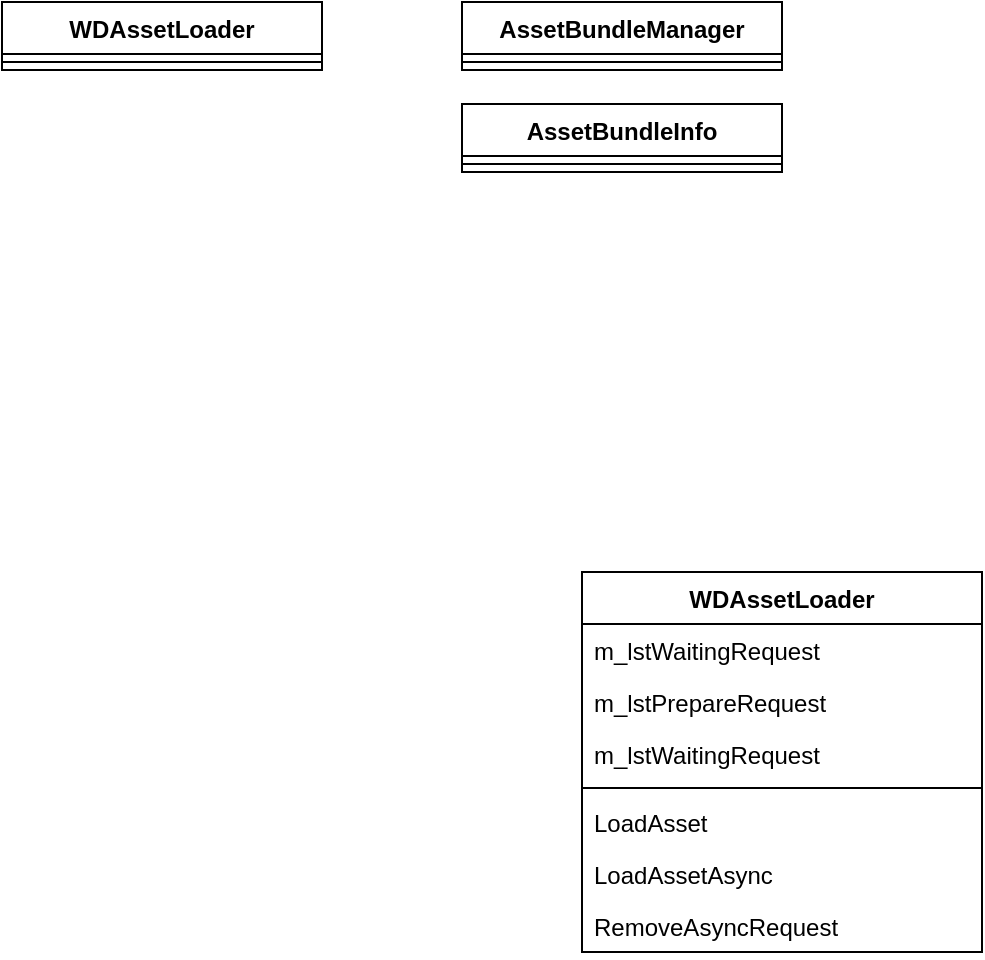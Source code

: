 <mxfile version="10.8.0" type="github"><diagram name="Page-1" id="efa7a0a1-bf9b-a30e-e6df-94a7791c09e9"><mxGraphModel dx="1394" dy="844" grid="1" gridSize="10" guides="1" tooltips="1" connect="1" arrows="1" fold="1" page="1" pageScale="1" pageWidth="826" pageHeight="1169" background="#ffffff" math="0" shadow="0"><root><mxCell id="0"/><mxCell id="1" parent="0"/><mxCell id="Nh2CF1TGZyTKXFZ-EXgu-115" value="WDAssetLoader" style="swimlane;fontStyle=1;align=center;verticalAlign=top;childLayout=stackLayout;horizontal=1;startSize=26;horizontalStack=0;resizeParent=1;resizeParentMax=0;resizeLast=0;collapsible=1;marginBottom=0;" vertex="1" parent="1"><mxGeometry x="490" y="520" width="200" height="190" as="geometry"/></mxCell><mxCell id="Nh2CF1TGZyTKXFZ-EXgu-116" value="m_lstWaitingRequest" style="text;strokeColor=none;fillColor=none;align=left;verticalAlign=top;spacingLeft=4;spacingRight=4;overflow=hidden;rotatable=0;points=[[0,0.5],[1,0.5]];portConstraint=eastwest;" vertex="1" parent="Nh2CF1TGZyTKXFZ-EXgu-115"><mxGeometry y="26" width="200" height="26" as="geometry"/></mxCell><mxCell id="Nh2CF1TGZyTKXFZ-EXgu-125" value="m_lstPrepareRequest" style="text;strokeColor=none;fillColor=none;align=left;verticalAlign=top;spacingLeft=4;spacingRight=4;overflow=hidden;rotatable=0;points=[[0,0.5],[1,0.5]];portConstraint=eastwest;" vertex="1" parent="Nh2CF1TGZyTKXFZ-EXgu-115"><mxGeometry y="52" width="200" height="26" as="geometry"/></mxCell><mxCell id="Nh2CF1TGZyTKXFZ-EXgu-129" value="m_lstWaitingRequest" style="text;strokeColor=none;fillColor=none;align=left;verticalAlign=top;spacingLeft=4;spacingRight=4;overflow=hidden;rotatable=0;points=[[0,0.5],[1,0.5]];portConstraint=eastwest;" vertex="1" parent="Nh2CF1TGZyTKXFZ-EXgu-115"><mxGeometry y="78" width="200" height="26" as="geometry"/></mxCell><mxCell id="Nh2CF1TGZyTKXFZ-EXgu-117" value="" style="line;strokeWidth=1;fillColor=none;align=left;verticalAlign=middle;spacingTop=-1;spacingLeft=3;spacingRight=3;rotatable=0;labelPosition=right;points=[];portConstraint=eastwest;" vertex="1" parent="Nh2CF1TGZyTKXFZ-EXgu-115"><mxGeometry y="104" width="200" height="8" as="geometry"/></mxCell><mxCell id="Nh2CF1TGZyTKXFZ-EXgu-118" value="LoadAsset" style="text;strokeColor=none;fillColor=none;align=left;verticalAlign=top;spacingLeft=4;spacingRight=4;overflow=hidden;rotatable=0;points=[[0,0.5],[1,0.5]];portConstraint=eastwest;" vertex="1" parent="Nh2CF1TGZyTKXFZ-EXgu-115"><mxGeometry y="112" width="200" height="26" as="geometry"/></mxCell><mxCell id="Nh2CF1TGZyTKXFZ-EXgu-123" value="LoadAssetAsync" style="text;strokeColor=none;fillColor=none;align=left;verticalAlign=top;spacingLeft=4;spacingRight=4;overflow=hidden;rotatable=0;points=[[0,0.5],[1,0.5]];portConstraint=eastwest;" vertex="1" parent="Nh2CF1TGZyTKXFZ-EXgu-115"><mxGeometry y="138" width="200" height="26" as="geometry"/></mxCell><mxCell id="Nh2CF1TGZyTKXFZ-EXgu-124" value="RemoveAsyncRequest" style="text;strokeColor=none;fillColor=none;align=left;verticalAlign=top;spacingLeft=4;spacingRight=4;overflow=hidden;rotatable=0;points=[[0,0.5],[1,0.5]];portConstraint=eastwest;" vertex="1" parent="Nh2CF1TGZyTKXFZ-EXgu-115"><mxGeometry y="164" width="200" height="26" as="geometry"/></mxCell><mxCell id="Nh2CF1TGZyTKXFZ-EXgu-130" value="WDAssetLoader" style="swimlane;fontStyle=1;align=center;verticalAlign=top;childLayout=stackLayout;horizontal=1;startSize=26;horizontalStack=0;resizeParent=1;resizeParentMax=0;resizeLast=0;collapsible=1;marginBottom=0;" vertex="1" parent="1"><mxGeometry x="200" y="235" width="160" height="34" as="geometry"/></mxCell><mxCell id="Nh2CF1TGZyTKXFZ-EXgu-132" value="" style="line;strokeWidth=1;fillColor=none;align=left;verticalAlign=middle;spacingTop=-1;spacingLeft=3;spacingRight=3;rotatable=0;labelPosition=right;points=[];portConstraint=eastwest;" vertex="1" parent="Nh2CF1TGZyTKXFZ-EXgu-130"><mxGeometry y="26" width="160" height="8" as="geometry"/></mxCell><mxCell id="Nh2CF1TGZyTKXFZ-EXgu-135" value="AssetBundleManager" style="swimlane;fontStyle=1;align=center;verticalAlign=top;childLayout=stackLayout;horizontal=1;startSize=26;horizontalStack=0;resizeParent=1;resizeParentMax=0;resizeLast=0;collapsible=1;marginBottom=0;" vertex="1" parent="1"><mxGeometry x="430" y="235" width="160" height="34" as="geometry"/></mxCell><mxCell id="Nh2CF1TGZyTKXFZ-EXgu-136" value="" style="line;strokeWidth=1;fillColor=none;align=left;verticalAlign=middle;spacingTop=-1;spacingLeft=3;spacingRight=3;rotatable=0;labelPosition=right;points=[];portConstraint=eastwest;" vertex="1" parent="Nh2CF1TGZyTKXFZ-EXgu-135"><mxGeometry y="26" width="160" height="8" as="geometry"/></mxCell><mxCell id="Nh2CF1TGZyTKXFZ-EXgu-137" value="AssetBundleInfo" style="swimlane;fontStyle=1;align=center;verticalAlign=top;childLayout=stackLayout;horizontal=1;startSize=26;horizontalStack=0;resizeParent=1;resizeParentMax=0;resizeLast=0;collapsible=1;marginBottom=0;" vertex="1" parent="1"><mxGeometry x="430" y="286" width="160" height="34" as="geometry"/></mxCell><mxCell id="Nh2CF1TGZyTKXFZ-EXgu-138" value="" style="line;strokeWidth=1;fillColor=none;align=left;verticalAlign=middle;spacingTop=-1;spacingLeft=3;spacingRight=3;rotatable=0;labelPosition=right;points=[];portConstraint=eastwest;" vertex="1" parent="Nh2CF1TGZyTKXFZ-EXgu-137"><mxGeometry y="26" width="160" height="8" as="geometry"/></mxCell></root></mxGraphModel></diagram></mxfile>